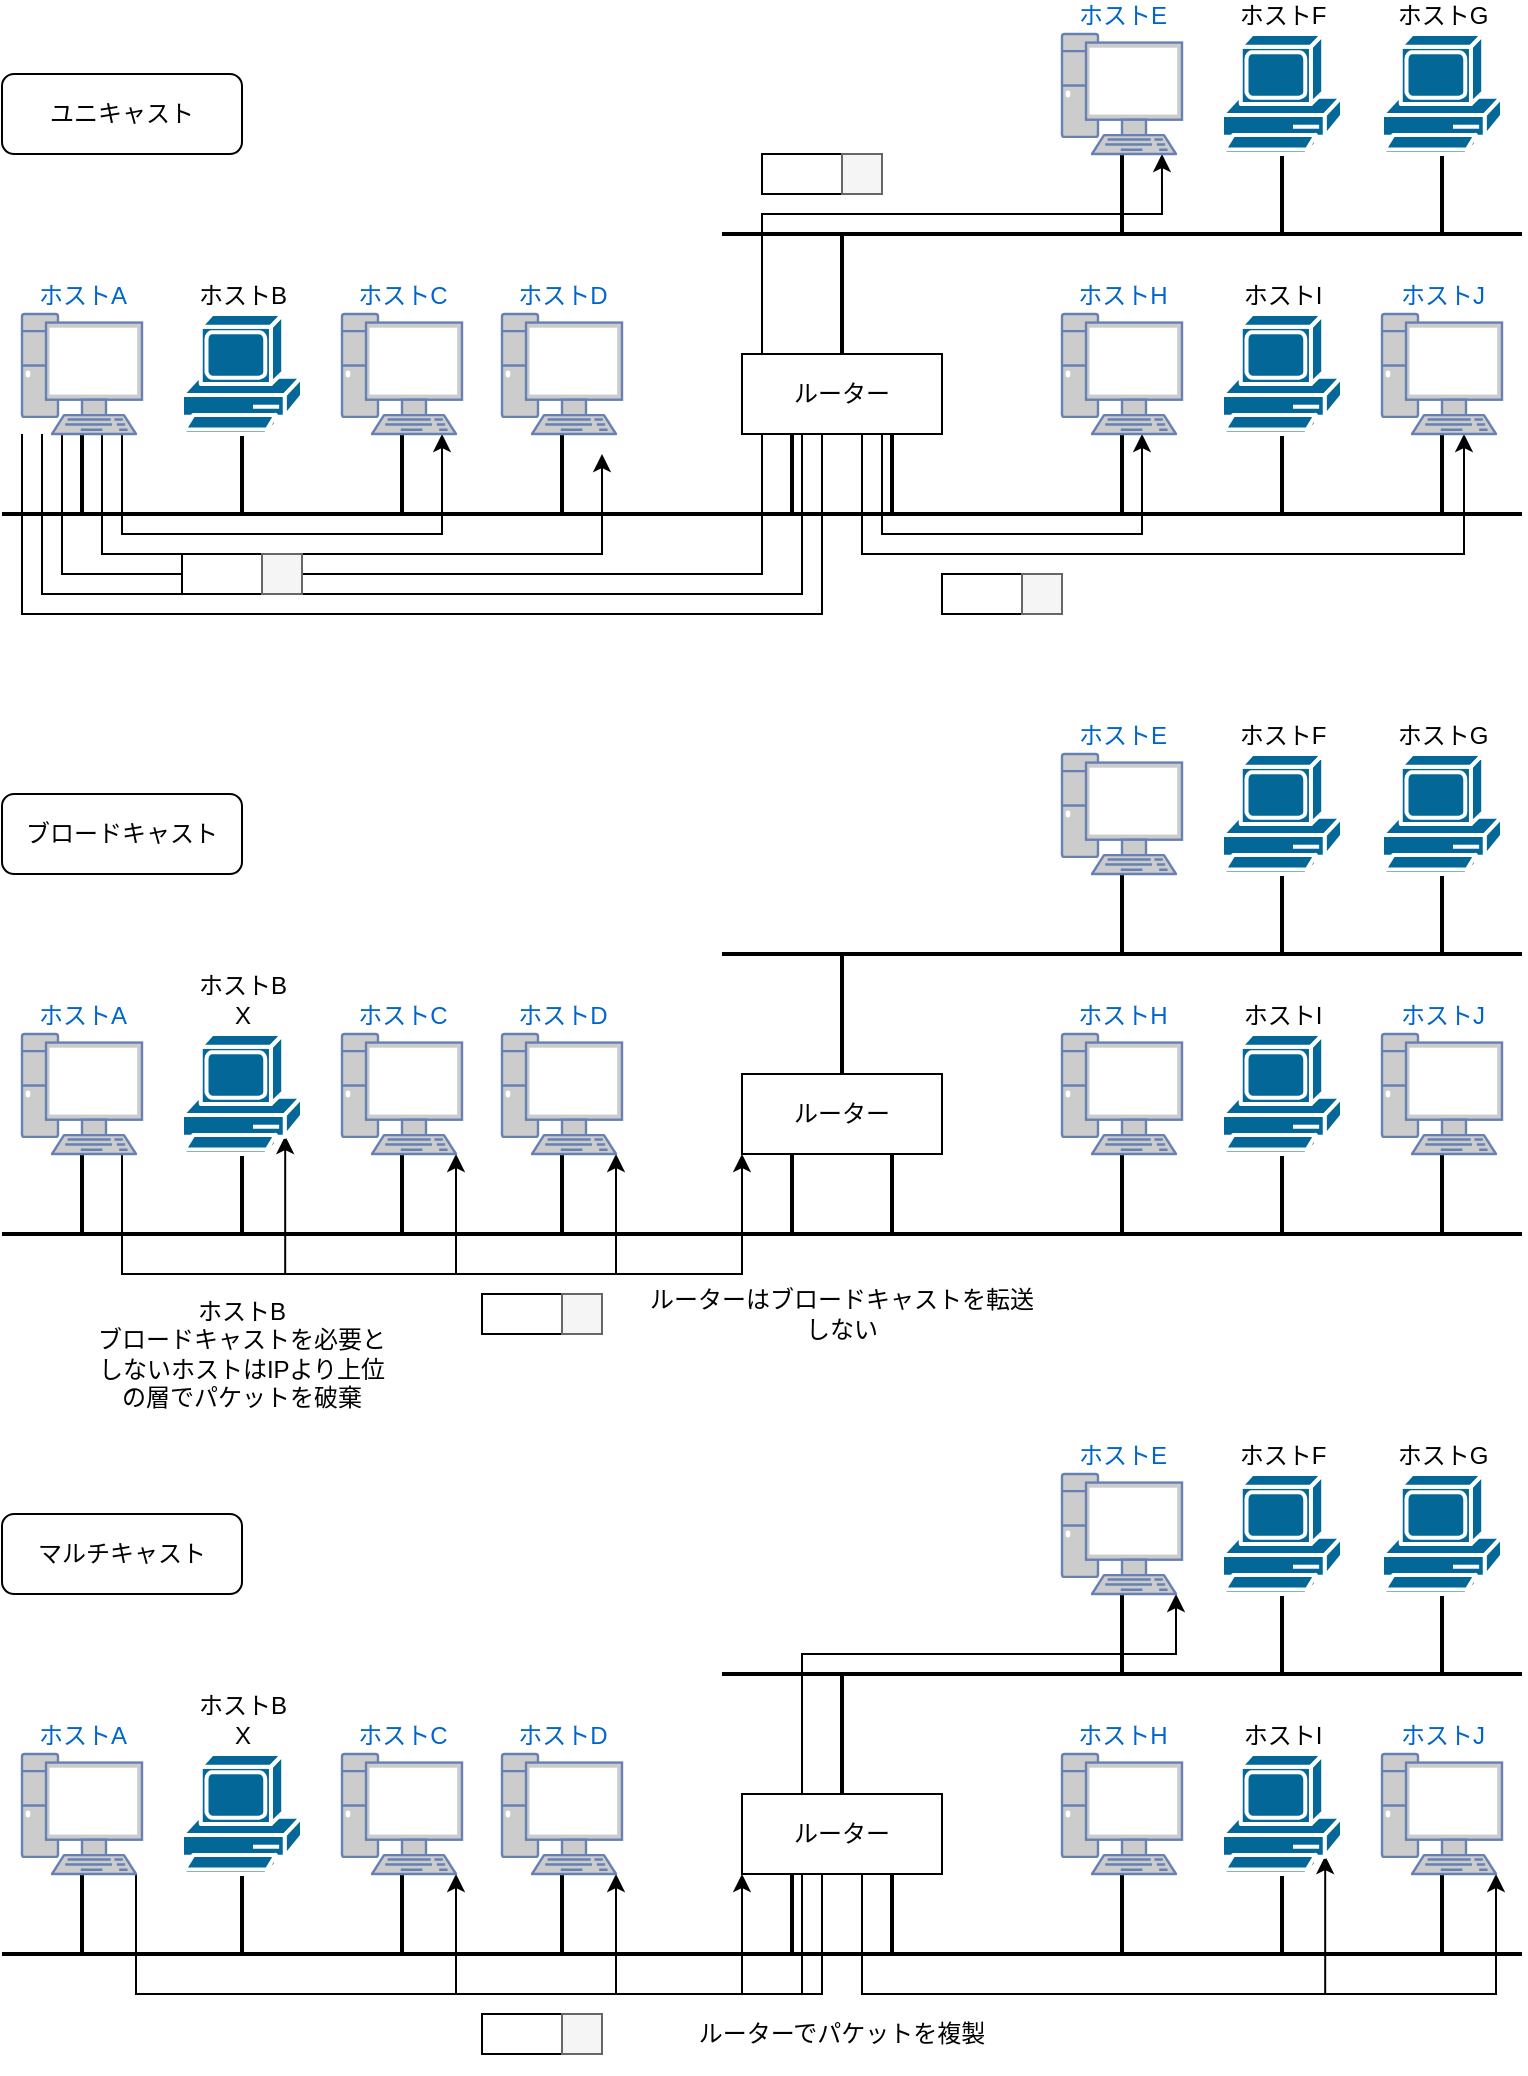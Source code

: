 <mxfile version="16.1.0" type="device"><diagram id="VZ5xB43mspB0rnahMoQN" name="Page-1"><mxGraphModel dx="920" dy="605" grid="1" gridSize="10" guides="1" tooltips="1" connect="1" arrows="1" fold="1" page="1" pageScale="1" pageWidth="827" pageHeight="1169" math="0" shadow="0"><root><mxCell id="0"/><mxCell id="1" parent="0"/><mxCell id="rOn6vTm1e1b_7T-3Bkf2-8" style="edgeStyle=orthogonalEdgeStyle;rounded=0;orthogonalLoop=1;jettySize=auto;html=1;strokeWidth=2;endArrow=none;endFill=0;" edge="1" parent="1" source="rOn6vTm1e1b_7T-3Bkf2-1"><mxGeometry relative="1" as="geometry"><mxPoint x="120" y="260" as="targetPoint"/></mxGeometry></mxCell><mxCell id="rOn6vTm1e1b_7T-3Bkf2-30" style="edgeStyle=orthogonalEdgeStyle;rounded=0;orthogonalLoop=1;jettySize=auto;html=1;exitX=0.95;exitY=1;exitDx=0;exitDy=0;exitPerimeter=0;endArrow=classic;endFill=1;strokeWidth=1;" edge="1" parent="1" source="rOn6vTm1e1b_7T-3Bkf2-1" target="rOn6vTm1e1b_7T-3Bkf2-3"><mxGeometry relative="1" as="geometry"><Array as="points"><mxPoint x="140" y="220"/><mxPoint x="140" y="270"/><mxPoint x="300" y="270"/></Array></mxGeometry></mxCell><mxCell id="rOn6vTm1e1b_7T-3Bkf2-33" style="edgeStyle=orthogonalEdgeStyle;rounded=0;orthogonalLoop=1;jettySize=auto;html=1;endArrow=classic;endFill=1;strokeWidth=1;" edge="1" parent="1" source="rOn6vTm1e1b_7T-3Bkf2-1"><mxGeometry relative="1" as="geometry"><mxPoint x="380" y="230" as="targetPoint"/><Array as="points"><mxPoint x="130" y="280"/><mxPoint x="380" y="280"/></Array></mxGeometry></mxCell><mxCell id="rOn6vTm1e1b_7T-3Bkf2-34" style="edgeStyle=orthogonalEdgeStyle;rounded=0;orthogonalLoop=1;jettySize=auto;html=1;endArrow=classic;endFill=1;strokeWidth=1;entryX=0.833;entryY=1;entryDx=0;entryDy=0;entryPerimeter=0;" edge="1" parent="1" source="rOn6vTm1e1b_7T-3Bkf2-1" target="rOn6vTm1e1b_7T-3Bkf2-17"><mxGeometry relative="1" as="geometry"><mxPoint x="660" y="90" as="targetPoint"/><Array as="points"><mxPoint x="110" y="290"/><mxPoint x="460" y="290"/><mxPoint x="460" y="110"/><mxPoint x="660" y="110"/></Array></mxGeometry></mxCell><mxCell id="rOn6vTm1e1b_7T-3Bkf2-35" style="edgeStyle=orthogonalEdgeStyle;rounded=0;orthogonalLoop=1;jettySize=auto;html=1;endArrow=classic;endFill=1;strokeWidth=1;" edge="1" parent="1" source="rOn6vTm1e1b_7T-3Bkf2-1" target="rOn6vTm1e1b_7T-3Bkf2-18"><mxGeometry relative="1" as="geometry"><mxPoint x="650" y="230" as="targetPoint"/><Array as="points"><mxPoint x="100" y="300"/><mxPoint x="480" y="300"/><mxPoint x="480" y="200"/><mxPoint x="520" y="200"/><mxPoint x="520" y="270"/><mxPoint x="650" y="270"/></Array></mxGeometry></mxCell><mxCell id="rOn6vTm1e1b_7T-3Bkf2-40" style="edgeStyle=orthogonalEdgeStyle;rounded=0;orthogonalLoop=1;jettySize=auto;html=1;endArrow=classic;endFill=1;strokeWidth=1;" edge="1" parent="1" source="rOn6vTm1e1b_7T-3Bkf2-1" target="rOn6vTm1e1b_7T-3Bkf2-16"><mxGeometry relative="1" as="geometry"><mxPoint x="810.667" y="230" as="targetPoint"/><Array as="points"><mxPoint x="90" y="310"/><mxPoint x="490" y="310"/><mxPoint x="490" y="200"/><mxPoint x="510" y="200"/><mxPoint x="510" y="280"/><mxPoint x="811" y="280"/></Array></mxGeometry></mxCell><mxCell id="rOn6vTm1e1b_7T-3Bkf2-1" value="ホストA" style="fontColor=#0066CC;verticalAlign=bottom;verticalLabelPosition=top;labelPosition=center;align=center;html=1;outlineConnect=0;fillColor=#CCCCCC;strokeColor=#6881B3;gradientColor=none;gradientDirection=north;strokeWidth=2;shape=mxgraph.networks.pc;horizontal=1;" vertex="1" parent="1"><mxGeometry x="90" y="160" width="60" height="60" as="geometry"/></mxCell><mxCell id="rOn6vTm1e1b_7T-3Bkf2-2" value="ユニキャスト" style="rounded=1;whiteSpace=wrap;html=1;" vertex="1" parent="1"><mxGeometry x="80" y="40" width="120" height="40" as="geometry"/></mxCell><mxCell id="rOn6vTm1e1b_7T-3Bkf2-10" style="edgeStyle=orthogonalEdgeStyle;rounded=0;orthogonalLoop=1;jettySize=auto;html=1;exitX=0.5;exitY=1;exitDx=0;exitDy=0;exitPerimeter=0;endArrow=none;endFill=0;strokeWidth=2;" edge="1" parent="1" source="rOn6vTm1e1b_7T-3Bkf2-3"><mxGeometry relative="1" as="geometry"><mxPoint x="280" y="260" as="targetPoint"/></mxGeometry></mxCell><mxCell id="rOn6vTm1e1b_7T-3Bkf2-3" value="ホストC" style="fontColor=#0066CC;verticalAlign=bottom;verticalLabelPosition=top;labelPosition=center;align=center;html=1;outlineConnect=0;fillColor=#CCCCCC;strokeColor=#6881B3;gradientColor=none;gradientDirection=north;strokeWidth=2;shape=mxgraph.networks.pc;horizontal=1;" vertex="1" parent="1"><mxGeometry x="250" y="160" width="60" height="60" as="geometry"/></mxCell><mxCell id="rOn6vTm1e1b_7T-3Bkf2-9" style="edgeStyle=orthogonalEdgeStyle;rounded=0;orthogonalLoop=1;jettySize=auto;html=1;endArrow=none;endFill=0;strokeWidth=2;" edge="1" parent="1" source="rOn6vTm1e1b_7T-3Bkf2-4"><mxGeometry relative="1" as="geometry"><mxPoint x="200" y="260" as="targetPoint"/></mxGeometry></mxCell><mxCell id="rOn6vTm1e1b_7T-3Bkf2-4" value="ホストB" style="shape=mxgraph.cisco.computers_and_peripherals.pc;html=1;pointerEvents=1;dashed=0;fillColor=#036897;strokeColor=#ffffff;strokeWidth=2;verticalLabelPosition=top;verticalAlign=bottom;align=center;outlineConnect=0;labelPosition=center;" vertex="1" parent="1"><mxGeometry x="170" y="160" width="60" height="60" as="geometry"/></mxCell><mxCell id="rOn6vTm1e1b_7T-3Bkf2-11" style="edgeStyle=orthogonalEdgeStyle;rounded=0;orthogonalLoop=1;jettySize=auto;html=1;endArrow=none;endFill=0;strokeWidth=2;" edge="1" parent="1" source="rOn6vTm1e1b_7T-3Bkf2-5"><mxGeometry relative="1" as="geometry"><mxPoint x="360" y="260" as="targetPoint"/></mxGeometry></mxCell><mxCell id="rOn6vTm1e1b_7T-3Bkf2-5" value="ホストD" style="fontColor=#0066CC;verticalAlign=bottom;verticalLabelPosition=top;labelPosition=center;align=center;html=1;outlineConnect=0;fillColor=#CCCCCC;strokeColor=#6881B3;gradientColor=none;gradientDirection=north;strokeWidth=2;shape=mxgraph.networks.pc;horizontal=1;" vertex="1" parent="1"><mxGeometry x="330" y="160" width="60" height="60" as="geometry"/></mxCell><mxCell id="rOn6vTm1e1b_7T-3Bkf2-14" style="edgeStyle=orthogonalEdgeStyle;rounded=0;orthogonalLoop=1;jettySize=auto;html=1;exitX=0.25;exitY=1;exitDx=0;exitDy=0;endArrow=none;endFill=0;strokeWidth=2;" edge="1" parent="1" source="rOn6vTm1e1b_7T-3Bkf2-6"><mxGeometry relative="1" as="geometry"><mxPoint x="475" y="260" as="targetPoint"/></mxGeometry></mxCell><mxCell id="rOn6vTm1e1b_7T-3Bkf2-15" style="edgeStyle=orthogonalEdgeStyle;rounded=0;orthogonalLoop=1;jettySize=auto;html=1;exitX=0.75;exitY=1;exitDx=0;exitDy=0;endArrow=none;endFill=0;strokeWidth=2;" edge="1" parent="1" source="rOn6vTm1e1b_7T-3Bkf2-6"><mxGeometry relative="1" as="geometry"><mxPoint x="525" y="260" as="targetPoint"/></mxGeometry></mxCell><mxCell id="rOn6vTm1e1b_7T-3Bkf2-115" style="edgeStyle=orthogonalEdgeStyle;rounded=0;orthogonalLoop=1;jettySize=auto;html=1;endArrow=none;endFill=0;strokeWidth=2;" edge="1" parent="1" source="rOn6vTm1e1b_7T-3Bkf2-6"><mxGeometry relative="1" as="geometry"><mxPoint x="500" y="120" as="targetPoint"/></mxGeometry></mxCell><mxCell id="rOn6vTm1e1b_7T-3Bkf2-6" value="ルーター" style="rounded=0;whiteSpace=wrap;html=1;" vertex="1" parent="1"><mxGeometry x="450" y="180" width="100" height="40" as="geometry"/></mxCell><mxCell id="rOn6vTm1e1b_7T-3Bkf2-7" value="" style="endArrow=none;html=1;rounded=0;strokeWidth=2;" edge="1" parent="1"><mxGeometry width="50" height="50" relative="1" as="geometry"><mxPoint x="80" y="260" as="sourcePoint"/><mxPoint x="840" y="260" as="targetPoint"/></mxGeometry></mxCell><mxCell id="rOn6vTm1e1b_7T-3Bkf2-27" style="edgeStyle=orthogonalEdgeStyle;rounded=0;orthogonalLoop=1;jettySize=auto;html=1;endArrow=none;endFill=0;strokeWidth=2;" edge="1" parent="1" source="rOn6vTm1e1b_7T-3Bkf2-16"><mxGeometry relative="1" as="geometry"><mxPoint x="800" y="260" as="targetPoint"/></mxGeometry></mxCell><mxCell id="rOn6vTm1e1b_7T-3Bkf2-16" value="ホストJ" style="fontColor=#0066CC;verticalAlign=bottom;verticalLabelPosition=top;labelPosition=center;align=center;html=1;outlineConnect=0;fillColor=#CCCCCC;strokeColor=#6881B3;gradientColor=none;gradientDirection=north;strokeWidth=2;shape=mxgraph.networks.pc;horizontal=1;" vertex="1" parent="1"><mxGeometry x="770" y="160" width="60" height="60" as="geometry"/></mxCell><mxCell id="rOn6vTm1e1b_7T-3Bkf2-24" style="edgeStyle=orthogonalEdgeStyle;rounded=0;orthogonalLoop=1;jettySize=auto;html=1;endArrow=none;endFill=0;strokeWidth=2;" edge="1" parent="1" source="rOn6vTm1e1b_7T-3Bkf2-17"><mxGeometry relative="1" as="geometry"><mxPoint x="640" y="120" as="targetPoint"/></mxGeometry></mxCell><mxCell id="rOn6vTm1e1b_7T-3Bkf2-17" value="ホストE" style="fontColor=#0066CC;verticalAlign=bottom;verticalLabelPosition=top;labelPosition=center;align=center;html=1;outlineConnect=0;fillColor=#CCCCCC;strokeColor=#6881B3;gradientColor=none;gradientDirection=north;strokeWidth=2;shape=mxgraph.networks.pc;horizontal=1;" vertex="1" parent="1"><mxGeometry x="610" y="20" width="60" height="60" as="geometry"/></mxCell><mxCell id="rOn6vTm1e1b_7T-3Bkf2-20" style="edgeStyle=orthogonalEdgeStyle;rounded=0;orthogonalLoop=1;jettySize=auto;html=1;endArrow=none;endFill=0;strokeWidth=2;" edge="1" parent="1" source="rOn6vTm1e1b_7T-3Bkf2-18"><mxGeometry relative="1" as="geometry"><mxPoint x="640" y="260" as="targetPoint"/></mxGeometry></mxCell><mxCell id="rOn6vTm1e1b_7T-3Bkf2-18" value="ホストH" style="fontColor=#0066CC;verticalAlign=bottom;verticalLabelPosition=top;labelPosition=center;align=center;html=1;outlineConnect=0;fillColor=#CCCCCC;strokeColor=#6881B3;gradientColor=none;gradientDirection=north;strokeWidth=2;shape=mxgraph.networks.pc;horizontal=1;" vertex="1" parent="1"><mxGeometry x="610" y="160" width="60" height="60" as="geometry"/></mxCell><mxCell id="rOn6vTm1e1b_7T-3Bkf2-21" style="edgeStyle=orthogonalEdgeStyle;rounded=0;orthogonalLoop=1;jettySize=auto;html=1;endArrow=none;endFill=0;strokeWidth=2;" edge="1" parent="1" source="rOn6vTm1e1b_7T-3Bkf2-19"><mxGeometry relative="1" as="geometry"><mxPoint x="720" y="260" as="targetPoint"/></mxGeometry></mxCell><mxCell id="rOn6vTm1e1b_7T-3Bkf2-19" value="ホストI" style="shape=mxgraph.cisco.computers_and_peripherals.pc;html=1;pointerEvents=1;dashed=0;fillColor=#036897;strokeColor=#ffffff;strokeWidth=2;verticalLabelPosition=top;verticalAlign=bottom;align=center;outlineConnect=0;labelPosition=center;" vertex="1" parent="1"><mxGeometry x="690" y="160" width="60" height="60" as="geometry"/></mxCell><mxCell id="rOn6vTm1e1b_7T-3Bkf2-23" value="" style="endArrow=none;html=1;rounded=0;strokeWidth=2;" edge="1" parent="1"><mxGeometry width="50" height="50" relative="1" as="geometry"><mxPoint x="440" y="120" as="sourcePoint"/><mxPoint x="840" y="120" as="targetPoint"/></mxGeometry></mxCell><mxCell id="rOn6vTm1e1b_7T-3Bkf2-28" style="edgeStyle=orthogonalEdgeStyle;rounded=0;orthogonalLoop=1;jettySize=auto;html=1;exitX=0.5;exitY=1;exitDx=0;exitDy=0;exitPerimeter=0;endArrow=none;endFill=0;strokeWidth=2;" edge="1" parent="1" source="rOn6vTm1e1b_7T-3Bkf2-25"><mxGeometry relative="1" as="geometry"><mxPoint x="800" y="120" as="targetPoint"/></mxGeometry></mxCell><mxCell id="rOn6vTm1e1b_7T-3Bkf2-25" value="ホストG" style="shape=mxgraph.cisco.computers_and_peripherals.pc;html=1;pointerEvents=1;dashed=0;fillColor=#036897;strokeColor=#ffffff;strokeWidth=2;verticalLabelPosition=top;verticalAlign=bottom;align=center;outlineConnect=0;labelPosition=center;" vertex="1" parent="1"><mxGeometry x="770" y="20" width="60" height="60" as="geometry"/></mxCell><mxCell id="rOn6vTm1e1b_7T-3Bkf2-29" style="edgeStyle=orthogonalEdgeStyle;rounded=0;orthogonalLoop=1;jettySize=auto;html=1;exitX=0.5;exitY=1;exitDx=0;exitDy=0;exitPerimeter=0;endArrow=none;endFill=0;strokeWidth=2;" edge="1" parent="1" source="rOn6vTm1e1b_7T-3Bkf2-26"><mxGeometry relative="1" as="geometry"><mxPoint x="720" y="120" as="targetPoint"/></mxGeometry></mxCell><mxCell id="rOn6vTm1e1b_7T-3Bkf2-26" value="ホストF" style="shape=mxgraph.cisco.computers_and_peripherals.pc;html=1;pointerEvents=1;dashed=0;fillColor=#036897;strokeColor=#ffffff;strokeWidth=2;verticalLabelPosition=top;verticalAlign=bottom;align=center;outlineConnect=0;labelPosition=center;" vertex="1" parent="1"><mxGeometry x="690" y="20" width="60" height="60" as="geometry"/></mxCell><mxCell id="rOn6vTm1e1b_7T-3Bkf2-31" value="" style="rounded=0;whiteSpace=wrap;html=1;" vertex="1" parent="1"><mxGeometry x="170" y="280" width="40" height="20" as="geometry"/></mxCell><mxCell id="rOn6vTm1e1b_7T-3Bkf2-32" value="" style="rounded=0;whiteSpace=wrap;html=1;fillColor=#f5f5f5;fontColor=#333333;strokeColor=#666666;" vertex="1" parent="1"><mxGeometry x="210" y="280" width="20" height="20" as="geometry"/></mxCell><mxCell id="rOn6vTm1e1b_7T-3Bkf2-36" value="" style="rounded=0;whiteSpace=wrap;html=1;" vertex="1" parent="1"><mxGeometry x="460" y="80" width="40" height="20" as="geometry"/></mxCell><mxCell id="rOn6vTm1e1b_7T-3Bkf2-37" value="" style="rounded=0;whiteSpace=wrap;html=1;fillColor=#f5f5f5;fontColor=#333333;strokeColor=#666666;" vertex="1" parent="1"><mxGeometry x="500" y="80" width="20" height="20" as="geometry"/></mxCell><mxCell id="rOn6vTm1e1b_7T-3Bkf2-38" value="" style="rounded=0;whiteSpace=wrap;html=1;" vertex="1" parent="1"><mxGeometry x="550" y="290" width="40" height="20" as="geometry"/></mxCell><mxCell id="rOn6vTm1e1b_7T-3Bkf2-39" value="" style="rounded=0;whiteSpace=wrap;html=1;fillColor=#f5f5f5;fontColor=#333333;strokeColor=#666666;" vertex="1" parent="1"><mxGeometry x="590" y="290" width="20" height="20" as="geometry"/></mxCell><mxCell id="rOn6vTm1e1b_7T-3Bkf2-78" style="edgeStyle=orthogonalEdgeStyle;rounded=0;orthogonalLoop=1;jettySize=auto;html=1;strokeWidth=2;endArrow=none;endFill=0;" edge="1" source="rOn6vTm1e1b_7T-3Bkf2-84" parent="1"><mxGeometry relative="1" as="geometry"><mxPoint x="120" y="620" as="targetPoint"/></mxGeometry></mxCell><mxCell id="rOn6vTm1e1b_7T-3Bkf2-80" style="edgeStyle=orthogonalEdgeStyle;rounded=0;orthogonalLoop=1;jettySize=auto;html=1;endArrow=classic;endFill=1;strokeWidth=1;entryX=0.95;entryY=1;entryDx=0;entryDy=0;entryPerimeter=0;" edge="1" source="rOn6vTm1e1b_7T-3Bkf2-84" parent="1" target="rOn6vTm1e1b_7T-3Bkf2-91"><mxGeometry relative="1" as="geometry"><mxPoint x="380" y="590" as="targetPoint"/><Array as="points"><mxPoint x="140" y="640"/><mxPoint x="387" y="640"/></Array></mxGeometry></mxCell><mxCell id="rOn6vTm1e1b_7T-3Bkf2-120" style="edgeStyle=orthogonalEdgeStyle;rounded=0;orthogonalLoop=1;jettySize=auto;html=1;entryX=0.86;entryY=0.85;entryDx=0;entryDy=0;entryPerimeter=0;endArrow=classic;endFill=1;strokeWidth=1;" edge="1" parent="1" target="rOn6vTm1e1b_7T-3Bkf2-89"><mxGeometry relative="1" as="geometry"><mxPoint x="140" y="580" as="sourcePoint"/><Array as="points"><mxPoint x="140" y="640"/><mxPoint x="222" y="640"/></Array></mxGeometry></mxCell><mxCell id="rOn6vTm1e1b_7T-3Bkf2-122" style="edgeStyle=orthogonalEdgeStyle;rounded=0;orthogonalLoop=1;jettySize=auto;html=1;entryX=0.95;entryY=1;entryDx=0;entryDy=0;entryPerimeter=0;endArrow=classic;endFill=1;strokeWidth=1;" edge="1" parent="1" source="rOn6vTm1e1b_7T-3Bkf2-84" target="rOn6vTm1e1b_7T-3Bkf2-87"><mxGeometry relative="1" as="geometry"><Array as="points"><mxPoint x="140" y="640"/><mxPoint x="307" y="640"/></Array></mxGeometry></mxCell><mxCell id="rOn6vTm1e1b_7T-3Bkf2-123" style="edgeStyle=orthogonalEdgeStyle;rounded=0;orthogonalLoop=1;jettySize=auto;html=1;exitX=0.95;exitY=1;exitDx=0;exitDy=0;exitPerimeter=0;entryX=0;entryY=1;entryDx=0;entryDy=0;endArrow=classic;endFill=1;strokeWidth=1;" edge="1" parent="1" source="rOn6vTm1e1b_7T-3Bkf2-84" target="rOn6vTm1e1b_7T-3Bkf2-94"><mxGeometry relative="1" as="geometry"><Array as="points"><mxPoint x="140" y="580"/><mxPoint x="140" y="640"/><mxPoint x="450" y="640"/></Array></mxGeometry></mxCell><mxCell id="rOn6vTm1e1b_7T-3Bkf2-84" value="ホストA" style="fontColor=#0066CC;verticalAlign=bottom;verticalLabelPosition=top;labelPosition=center;align=center;html=1;outlineConnect=0;fillColor=#CCCCCC;strokeColor=#6881B3;gradientColor=none;gradientDirection=north;strokeWidth=2;shape=mxgraph.networks.pc;horizontal=1;" vertex="1" parent="1"><mxGeometry x="90" y="520" width="60" height="60" as="geometry"/></mxCell><mxCell id="rOn6vTm1e1b_7T-3Bkf2-85" value="ブロードキャスト" style="rounded=1;whiteSpace=wrap;html=1;" vertex="1" parent="1"><mxGeometry x="80" y="400" width="120" height="40" as="geometry"/></mxCell><mxCell id="rOn6vTm1e1b_7T-3Bkf2-86" style="edgeStyle=orthogonalEdgeStyle;rounded=0;orthogonalLoop=1;jettySize=auto;html=1;exitX=0.5;exitY=1;exitDx=0;exitDy=0;exitPerimeter=0;endArrow=none;endFill=0;strokeWidth=2;" edge="1" source="rOn6vTm1e1b_7T-3Bkf2-87" parent="1"><mxGeometry relative="1" as="geometry"><mxPoint x="280" y="620" as="targetPoint"/></mxGeometry></mxCell><mxCell id="rOn6vTm1e1b_7T-3Bkf2-87" value="ホストC" style="fontColor=#0066CC;verticalAlign=bottom;verticalLabelPosition=top;labelPosition=center;align=center;html=1;outlineConnect=0;fillColor=#CCCCCC;strokeColor=#6881B3;gradientColor=none;gradientDirection=north;strokeWidth=2;shape=mxgraph.networks.pc;horizontal=1;" vertex="1" parent="1"><mxGeometry x="250" y="520" width="60" height="60" as="geometry"/></mxCell><mxCell id="rOn6vTm1e1b_7T-3Bkf2-88" style="edgeStyle=orthogonalEdgeStyle;rounded=0;orthogonalLoop=1;jettySize=auto;html=1;endArrow=none;endFill=0;strokeWidth=2;" edge="1" source="rOn6vTm1e1b_7T-3Bkf2-89" parent="1"><mxGeometry relative="1" as="geometry"><mxPoint x="200" y="620" as="targetPoint"/></mxGeometry></mxCell><mxCell id="rOn6vTm1e1b_7T-3Bkf2-89" value="ホストB&lt;br&gt;X" style="shape=mxgraph.cisco.computers_and_peripherals.pc;html=1;pointerEvents=1;dashed=0;fillColor=#036897;strokeColor=#ffffff;strokeWidth=2;verticalLabelPosition=top;verticalAlign=bottom;align=center;outlineConnect=0;labelPosition=center;" vertex="1" parent="1"><mxGeometry x="170" y="520" width="60" height="60" as="geometry"/></mxCell><mxCell id="rOn6vTm1e1b_7T-3Bkf2-90" style="edgeStyle=orthogonalEdgeStyle;rounded=0;orthogonalLoop=1;jettySize=auto;html=1;endArrow=none;endFill=0;strokeWidth=2;" edge="1" source="rOn6vTm1e1b_7T-3Bkf2-91" parent="1"><mxGeometry relative="1" as="geometry"><mxPoint x="360" y="620" as="targetPoint"/></mxGeometry></mxCell><mxCell id="rOn6vTm1e1b_7T-3Bkf2-91" value="ホストD" style="fontColor=#0066CC;verticalAlign=bottom;verticalLabelPosition=top;labelPosition=center;align=center;html=1;outlineConnect=0;fillColor=#CCCCCC;strokeColor=#6881B3;gradientColor=none;gradientDirection=north;strokeWidth=2;shape=mxgraph.networks.pc;horizontal=1;" vertex="1" parent="1"><mxGeometry x="330" y="520" width="60" height="60" as="geometry"/></mxCell><mxCell id="rOn6vTm1e1b_7T-3Bkf2-92" style="edgeStyle=orthogonalEdgeStyle;rounded=0;orthogonalLoop=1;jettySize=auto;html=1;exitX=0.25;exitY=1;exitDx=0;exitDy=0;endArrow=none;endFill=0;strokeWidth=2;" edge="1" source="rOn6vTm1e1b_7T-3Bkf2-94" parent="1"><mxGeometry relative="1" as="geometry"><mxPoint x="475" y="620" as="targetPoint"/></mxGeometry></mxCell><mxCell id="rOn6vTm1e1b_7T-3Bkf2-93" style="edgeStyle=orthogonalEdgeStyle;rounded=0;orthogonalLoop=1;jettySize=auto;html=1;exitX=0.75;exitY=1;exitDx=0;exitDy=0;endArrow=none;endFill=0;strokeWidth=2;" edge="1" source="rOn6vTm1e1b_7T-3Bkf2-94" parent="1"><mxGeometry relative="1" as="geometry"><mxPoint x="525" y="620" as="targetPoint"/></mxGeometry></mxCell><mxCell id="rOn6vTm1e1b_7T-3Bkf2-116" style="edgeStyle=orthogonalEdgeStyle;rounded=0;orthogonalLoop=1;jettySize=auto;html=1;endArrow=none;endFill=0;strokeWidth=2;" edge="1" parent="1" source="rOn6vTm1e1b_7T-3Bkf2-94"><mxGeometry relative="1" as="geometry"><mxPoint x="500" y="480" as="targetPoint"/></mxGeometry></mxCell><mxCell id="rOn6vTm1e1b_7T-3Bkf2-94" value="ルーター" style="rounded=0;whiteSpace=wrap;html=1;" vertex="1" parent="1"><mxGeometry x="450" y="540" width="100" height="40" as="geometry"/></mxCell><mxCell id="rOn6vTm1e1b_7T-3Bkf2-95" value="" style="endArrow=none;html=1;rounded=0;strokeWidth=2;" edge="1" parent="1"><mxGeometry width="50" height="50" relative="1" as="geometry"><mxPoint x="80" y="620" as="sourcePoint"/><mxPoint x="840" y="620" as="targetPoint"/></mxGeometry></mxCell><mxCell id="rOn6vTm1e1b_7T-3Bkf2-96" style="edgeStyle=orthogonalEdgeStyle;rounded=0;orthogonalLoop=1;jettySize=auto;html=1;endArrow=none;endFill=0;strokeWidth=2;" edge="1" source="rOn6vTm1e1b_7T-3Bkf2-97" parent="1"><mxGeometry relative="1" as="geometry"><mxPoint x="800" y="620" as="targetPoint"/></mxGeometry></mxCell><mxCell id="rOn6vTm1e1b_7T-3Bkf2-97" value="ホストJ" style="fontColor=#0066CC;verticalAlign=bottom;verticalLabelPosition=top;labelPosition=center;align=center;html=1;outlineConnect=0;fillColor=#CCCCCC;strokeColor=#6881B3;gradientColor=none;gradientDirection=north;strokeWidth=2;shape=mxgraph.networks.pc;horizontal=1;" vertex="1" parent="1"><mxGeometry x="770" y="520" width="60" height="60" as="geometry"/></mxCell><mxCell id="rOn6vTm1e1b_7T-3Bkf2-98" style="edgeStyle=orthogonalEdgeStyle;rounded=0;orthogonalLoop=1;jettySize=auto;html=1;endArrow=none;endFill=0;strokeWidth=2;" edge="1" source="rOn6vTm1e1b_7T-3Bkf2-99" parent="1"><mxGeometry relative="1" as="geometry"><mxPoint x="640" y="480" as="targetPoint"/></mxGeometry></mxCell><mxCell id="rOn6vTm1e1b_7T-3Bkf2-99" value="ホストE" style="fontColor=#0066CC;verticalAlign=bottom;verticalLabelPosition=top;labelPosition=center;align=center;html=1;outlineConnect=0;fillColor=#CCCCCC;strokeColor=#6881B3;gradientColor=none;gradientDirection=north;strokeWidth=2;shape=mxgraph.networks.pc;horizontal=1;" vertex="1" parent="1"><mxGeometry x="610" y="380" width="60" height="60" as="geometry"/></mxCell><mxCell id="rOn6vTm1e1b_7T-3Bkf2-100" style="edgeStyle=orthogonalEdgeStyle;rounded=0;orthogonalLoop=1;jettySize=auto;html=1;endArrow=none;endFill=0;strokeWidth=2;" edge="1" source="rOn6vTm1e1b_7T-3Bkf2-101" parent="1"><mxGeometry relative="1" as="geometry"><mxPoint x="640" y="620" as="targetPoint"/></mxGeometry></mxCell><mxCell id="rOn6vTm1e1b_7T-3Bkf2-101" value="ホストH" style="fontColor=#0066CC;verticalAlign=bottom;verticalLabelPosition=top;labelPosition=center;align=center;html=1;outlineConnect=0;fillColor=#CCCCCC;strokeColor=#6881B3;gradientColor=none;gradientDirection=north;strokeWidth=2;shape=mxgraph.networks.pc;horizontal=1;" vertex="1" parent="1"><mxGeometry x="610" y="520" width="60" height="60" as="geometry"/></mxCell><mxCell id="rOn6vTm1e1b_7T-3Bkf2-102" style="edgeStyle=orthogonalEdgeStyle;rounded=0;orthogonalLoop=1;jettySize=auto;html=1;endArrow=none;endFill=0;strokeWidth=2;" edge="1" source="rOn6vTm1e1b_7T-3Bkf2-103" parent="1"><mxGeometry relative="1" as="geometry"><mxPoint x="720" y="620" as="targetPoint"/></mxGeometry></mxCell><mxCell id="rOn6vTm1e1b_7T-3Bkf2-103" value="ホストI" style="shape=mxgraph.cisco.computers_and_peripherals.pc;html=1;pointerEvents=1;dashed=0;fillColor=#036897;strokeColor=#ffffff;strokeWidth=2;verticalLabelPosition=top;verticalAlign=bottom;align=center;outlineConnect=0;labelPosition=center;" vertex="1" parent="1"><mxGeometry x="690" y="520" width="60" height="60" as="geometry"/></mxCell><mxCell id="rOn6vTm1e1b_7T-3Bkf2-104" value="" style="endArrow=none;html=1;rounded=0;strokeWidth=2;" edge="1" parent="1"><mxGeometry width="50" height="50" relative="1" as="geometry"><mxPoint x="440" y="480" as="sourcePoint"/><mxPoint x="840" y="480" as="targetPoint"/></mxGeometry></mxCell><mxCell id="rOn6vTm1e1b_7T-3Bkf2-105" style="edgeStyle=orthogonalEdgeStyle;rounded=0;orthogonalLoop=1;jettySize=auto;html=1;exitX=0.5;exitY=1;exitDx=0;exitDy=0;exitPerimeter=0;endArrow=none;endFill=0;strokeWidth=2;" edge="1" source="rOn6vTm1e1b_7T-3Bkf2-106" parent="1"><mxGeometry relative="1" as="geometry"><mxPoint x="800" y="480" as="targetPoint"/></mxGeometry></mxCell><mxCell id="rOn6vTm1e1b_7T-3Bkf2-106" value="ホストG" style="shape=mxgraph.cisco.computers_and_peripherals.pc;html=1;pointerEvents=1;dashed=0;fillColor=#036897;strokeColor=#ffffff;strokeWidth=2;verticalLabelPosition=top;verticalAlign=bottom;align=center;outlineConnect=0;labelPosition=center;" vertex="1" parent="1"><mxGeometry x="770" y="380" width="60" height="60" as="geometry"/></mxCell><mxCell id="rOn6vTm1e1b_7T-3Bkf2-107" style="edgeStyle=orthogonalEdgeStyle;rounded=0;orthogonalLoop=1;jettySize=auto;html=1;exitX=0.5;exitY=1;exitDx=0;exitDy=0;exitPerimeter=0;endArrow=none;endFill=0;strokeWidth=2;" edge="1" source="rOn6vTm1e1b_7T-3Bkf2-108" parent="1"><mxGeometry relative="1" as="geometry"><mxPoint x="720" y="480" as="targetPoint"/></mxGeometry></mxCell><mxCell id="rOn6vTm1e1b_7T-3Bkf2-108" value="ホストF" style="shape=mxgraph.cisco.computers_and_peripherals.pc;html=1;pointerEvents=1;dashed=0;fillColor=#036897;strokeColor=#ffffff;strokeWidth=2;verticalLabelPosition=top;verticalAlign=bottom;align=center;outlineConnect=0;labelPosition=center;" vertex="1" parent="1"><mxGeometry x="690" y="380" width="60" height="60" as="geometry"/></mxCell><mxCell id="rOn6vTm1e1b_7T-3Bkf2-109" value="" style="rounded=0;whiteSpace=wrap;html=1;" vertex="1" parent="1"><mxGeometry x="320" y="650" width="40" height="20" as="geometry"/></mxCell><mxCell id="rOn6vTm1e1b_7T-3Bkf2-110" value="" style="rounded=0;whiteSpace=wrap;html=1;fillColor=#f5f5f5;fontColor=#333333;strokeColor=#666666;" vertex="1" parent="1"><mxGeometry x="360" y="650" width="20" height="20" as="geometry"/></mxCell><mxCell id="rOn6vTm1e1b_7T-3Bkf2-125" value="ホストB&lt;br&gt;ブロードキャストを必要と&lt;br&gt;しないホストはIPより上位&lt;br&gt;の層でパケットを破棄" style="text;html=1;strokeColor=none;fillColor=none;align=center;verticalAlign=middle;whiteSpace=wrap;rounded=0;" vertex="1" parent="1"><mxGeometry x="120" y="640" width="160" height="80" as="geometry"/></mxCell><mxCell id="rOn6vTm1e1b_7T-3Bkf2-126" value="ルーターはブロードキャストを転送しない" style="text;html=1;strokeColor=none;fillColor=none;align=center;verticalAlign=middle;whiteSpace=wrap;rounded=0;" vertex="1" parent="1"><mxGeometry x="400" y="640" width="200" height="40" as="geometry"/></mxCell><mxCell id="rOn6vTm1e1b_7T-3Bkf2-127" style="edgeStyle=orthogonalEdgeStyle;rounded=0;orthogonalLoop=1;jettySize=auto;html=1;strokeWidth=2;endArrow=none;endFill=0;" edge="1" source="rOn6vTm1e1b_7T-3Bkf2-132" parent="1"><mxGeometry relative="1" as="geometry"><mxPoint x="120" y="980" as="targetPoint"/></mxGeometry></mxCell><mxCell id="rOn6vTm1e1b_7T-3Bkf2-128" style="edgeStyle=orthogonalEdgeStyle;rounded=0;orthogonalLoop=1;jettySize=auto;html=1;endArrow=classic;endFill=1;strokeWidth=1;entryX=0.95;entryY=1;entryDx=0;entryDy=0;entryPerimeter=0;exitX=0.95;exitY=1;exitDx=0;exitDy=0;exitPerimeter=0;" edge="1" source="rOn6vTm1e1b_7T-3Bkf2-132" target="rOn6vTm1e1b_7T-3Bkf2-139" parent="1"><mxGeometry relative="1" as="geometry"><mxPoint x="380" y="950" as="targetPoint"/><Array as="points"><mxPoint x="147" y="1000"/><mxPoint x="387" y="1000"/></Array></mxGeometry></mxCell><mxCell id="rOn6vTm1e1b_7T-3Bkf2-130" style="edgeStyle=orthogonalEdgeStyle;rounded=0;orthogonalLoop=1;jettySize=auto;html=1;entryX=0.95;entryY=1;entryDx=0;entryDy=0;entryPerimeter=0;endArrow=classic;endFill=1;strokeWidth=1;exitX=0.95;exitY=1;exitDx=0;exitDy=0;exitPerimeter=0;" edge="1" source="rOn6vTm1e1b_7T-3Bkf2-132" target="rOn6vTm1e1b_7T-3Bkf2-135" parent="1"><mxGeometry relative="1" as="geometry"><Array as="points"><mxPoint x="147" y="1000"/><mxPoint x="307" y="1000"/></Array></mxGeometry></mxCell><mxCell id="rOn6vTm1e1b_7T-3Bkf2-131" style="edgeStyle=orthogonalEdgeStyle;rounded=0;orthogonalLoop=1;jettySize=auto;html=1;exitX=0.95;exitY=1;exitDx=0;exitDy=0;exitPerimeter=0;entryX=0;entryY=1;entryDx=0;entryDy=0;endArrow=classic;endFill=1;strokeWidth=1;" edge="1" source="rOn6vTm1e1b_7T-3Bkf2-132" target="rOn6vTm1e1b_7T-3Bkf2-143" parent="1"><mxGeometry relative="1" as="geometry"><Array as="points"><mxPoint x="147" y="1000"/><mxPoint x="450" y="1000"/></Array></mxGeometry></mxCell><mxCell id="rOn6vTm1e1b_7T-3Bkf2-162" style="edgeStyle=orthogonalEdgeStyle;rounded=0;orthogonalLoop=1;jettySize=auto;html=1;exitX=0.95;exitY=1;exitDx=0;exitDy=0;exitPerimeter=0;entryX=0.95;entryY=1;entryDx=0;entryDy=0;entryPerimeter=0;endArrow=classic;endFill=1;strokeWidth=1;" edge="1" parent="1" source="rOn6vTm1e1b_7T-3Bkf2-132" target="rOn6vTm1e1b_7T-3Bkf2-148"><mxGeometry relative="1" as="geometry"><Array as="points"><mxPoint x="147" y="1000"/><mxPoint x="480" y="1000"/><mxPoint x="480" y="830"/><mxPoint x="667" y="830"/></Array></mxGeometry></mxCell><mxCell id="rOn6vTm1e1b_7T-3Bkf2-163" style="edgeStyle=orthogonalEdgeStyle;rounded=0;orthogonalLoop=1;jettySize=auto;html=1;exitX=0.95;exitY=1;exitDx=0;exitDy=0;exitPerimeter=0;entryX=0.86;entryY=0.85;entryDx=0;entryDy=0;entryPerimeter=0;endArrow=classic;endFill=1;strokeWidth=1;" edge="1" parent="1" source="rOn6vTm1e1b_7T-3Bkf2-132" target="rOn6vTm1e1b_7T-3Bkf2-152"><mxGeometry relative="1" as="geometry"><Array as="points"><mxPoint x="147" y="1000"/><mxPoint x="490" y="1000"/><mxPoint x="490" y="920"/><mxPoint x="510" y="920"/><mxPoint x="510" y="1000"/><mxPoint x="742" y="1000"/></Array></mxGeometry></mxCell><mxCell id="rOn6vTm1e1b_7T-3Bkf2-164" style="edgeStyle=orthogonalEdgeStyle;rounded=0;orthogonalLoop=1;jettySize=auto;html=1;exitX=0.95;exitY=1;exitDx=0;exitDy=0;exitPerimeter=0;entryX=0.95;entryY=1;entryDx=0;entryDy=0;entryPerimeter=0;endArrow=classic;endFill=1;strokeWidth=1;" edge="1" parent="1" source="rOn6vTm1e1b_7T-3Bkf2-132" target="rOn6vTm1e1b_7T-3Bkf2-146"><mxGeometry relative="1" as="geometry"><Array as="points"><mxPoint x="147" y="1000"/><mxPoint x="490" y="1000"/><mxPoint x="490" y="920"/><mxPoint x="510" y="920"/><mxPoint x="510" y="1000"/><mxPoint x="827" y="1000"/></Array></mxGeometry></mxCell><mxCell id="rOn6vTm1e1b_7T-3Bkf2-132" value="ホストA" style="fontColor=#0066CC;verticalAlign=bottom;verticalLabelPosition=top;labelPosition=center;align=center;html=1;outlineConnect=0;fillColor=#CCCCCC;strokeColor=#6881B3;gradientColor=none;gradientDirection=north;strokeWidth=2;shape=mxgraph.networks.pc;horizontal=1;" vertex="1" parent="1"><mxGeometry x="90" y="880" width="60" height="60" as="geometry"/></mxCell><mxCell id="rOn6vTm1e1b_7T-3Bkf2-133" value="マルチキャスト" style="rounded=1;whiteSpace=wrap;html=1;" vertex="1" parent="1"><mxGeometry x="80" y="760" width="120" height="40" as="geometry"/></mxCell><mxCell id="rOn6vTm1e1b_7T-3Bkf2-134" style="edgeStyle=orthogonalEdgeStyle;rounded=0;orthogonalLoop=1;jettySize=auto;html=1;exitX=0.5;exitY=1;exitDx=0;exitDy=0;exitPerimeter=0;endArrow=none;endFill=0;strokeWidth=2;" edge="1" source="rOn6vTm1e1b_7T-3Bkf2-135" parent="1"><mxGeometry relative="1" as="geometry"><mxPoint x="280" y="980" as="targetPoint"/></mxGeometry></mxCell><mxCell id="rOn6vTm1e1b_7T-3Bkf2-135" value="ホストC" style="fontColor=#0066CC;verticalAlign=bottom;verticalLabelPosition=top;labelPosition=center;align=center;html=1;outlineConnect=0;fillColor=#CCCCCC;strokeColor=#6881B3;gradientColor=none;gradientDirection=north;strokeWidth=2;shape=mxgraph.networks.pc;horizontal=1;" vertex="1" parent="1"><mxGeometry x="250" y="880" width="60" height="60" as="geometry"/></mxCell><mxCell id="rOn6vTm1e1b_7T-3Bkf2-136" style="edgeStyle=orthogonalEdgeStyle;rounded=0;orthogonalLoop=1;jettySize=auto;html=1;endArrow=none;endFill=0;strokeWidth=2;" edge="1" source="rOn6vTm1e1b_7T-3Bkf2-137" parent="1"><mxGeometry relative="1" as="geometry"><mxPoint x="200" y="980" as="targetPoint"/></mxGeometry></mxCell><mxCell id="rOn6vTm1e1b_7T-3Bkf2-137" value="ホストB&lt;br&gt;X" style="shape=mxgraph.cisco.computers_and_peripherals.pc;html=1;pointerEvents=1;dashed=0;fillColor=#036897;strokeColor=#ffffff;strokeWidth=2;verticalLabelPosition=top;verticalAlign=bottom;align=center;outlineConnect=0;labelPosition=center;" vertex="1" parent="1"><mxGeometry x="170" y="880" width="60" height="60" as="geometry"/></mxCell><mxCell id="rOn6vTm1e1b_7T-3Bkf2-138" style="edgeStyle=orthogonalEdgeStyle;rounded=0;orthogonalLoop=1;jettySize=auto;html=1;endArrow=none;endFill=0;strokeWidth=2;" edge="1" source="rOn6vTm1e1b_7T-3Bkf2-139" parent="1"><mxGeometry relative="1" as="geometry"><mxPoint x="360" y="980" as="targetPoint"/></mxGeometry></mxCell><mxCell id="rOn6vTm1e1b_7T-3Bkf2-139" value="ホストD" style="fontColor=#0066CC;verticalAlign=bottom;verticalLabelPosition=top;labelPosition=center;align=center;html=1;outlineConnect=0;fillColor=#CCCCCC;strokeColor=#6881B3;gradientColor=none;gradientDirection=north;strokeWidth=2;shape=mxgraph.networks.pc;horizontal=1;" vertex="1" parent="1"><mxGeometry x="330" y="880" width="60" height="60" as="geometry"/></mxCell><mxCell id="rOn6vTm1e1b_7T-3Bkf2-140" style="edgeStyle=orthogonalEdgeStyle;rounded=0;orthogonalLoop=1;jettySize=auto;html=1;exitX=0.25;exitY=1;exitDx=0;exitDy=0;endArrow=none;endFill=0;strokeWidth=2;" edge="1" source="rOn6vTm1e1b_7T-3Bkf2-143" parent="1"><mxGeometry relative="1" as="geometry"><mxPoint x="475" y="980" as="targetPoint"/></mxGeometry></mxCell><mxCell id="rOn6vTm1e1b_7T-3Bkf2-141" style="edgeStyle=orthogonalEdgeStyle;rounded=0;orthogonalLoop=1;jettySize=auto;html=1;exitX=0.75;exitY=1;exitDx=0;exitDy=0;endArrow=none;endFill=0;strokeWidth=2;" edge="1" source="rOn6vTm1e1b_7T-3Bkf2-143" parent="1"><mxGeometry relative="1" as="geometry"><mxPoint x="525" y="980" as="targetPoint"/></mxGeometry></mxCell><mxCell id="rOn6vTm1e1b_7T-3Bkf2-142" style="edgeStyle=orthogonalEdgeStyle;rounded=0;orthogonalLoop=1;jettySize=auto;html=1;endArrow=none;endFill=0;strokeWidth=2;" edge="1" source="rOn6vTm1e1b_7T-3Bkf2-143" parent="1"><mxGeometry relative="1" as="geometry"><mxPoint x="500" y="840" as="targetPoint"/></mxGeometry></mxCell><mxCell id="rOn6vTm1e1b_7T-3Bkf2-143" value="ルーター" style="rounded=0;whiteSpace=wrap;html=1;" vertex="1" parent="1"><mxGeometry x="450" y="900" width="100" height="40" as="geometry"/></mxCell><mxCell id="rOn6vTm1e1b_7T-3Bkf2-144" value="" style="endArrow=none;html=1;rounded=0;strokeWidth=2;" edge="1" parent="1"><mxGeometry width="50" height="50" relative="1" as="geometry"><mxPoint x="80" y="980" as="sourcePoint"/><mxPoint x="840" y="980" as="targetPoint"/></mxGeometry></mxCell><mxCell id="rOn6vTm1e1b_7T-3Bkf2-145" style="edgeStyle=orthogonalEdgeStyle;rounded=0;orthogonalLoop=1;jettySize=auto;html=1;endArrow=none;endFill=0;strokeWidth=2;" edge="1" source="rOn6vTm1e1b_7T-3Bkf2-146" parent="1"><mxGeometry relative="1" as="geometry"><mxPoint x="800" y="980" as="targetPoint"/></mxGeometry></mxCell><mxCell id="rOn6vTm1e1b_7T-3Bkf2-146" value="ホストJ" style="fontColor=#0066CC;verticalAlign=bottom;verticalLabelPosition=top;labelPosition=center;align=center;html=1;outlineConnect=0;fillColor=#CCCCCC;strokeColor=#6881B3;gradientColor=none;gradientDirection=north;strokeWidth=2;shape=mxgraph.networks.pc;horizontal=1;" vertex="1" parent="1"><mxGeometry x="770" y="880" width="60" height="60" as="geometry"/></mxCell><mxCell id="rOn6vTm1e1b_7T-3Bkf2-147" style="edgeStyle=orthogonalEdgeStyle;rounded=0;orthogonalLoop=1;jettySize=auto;html=1;endArrow=none;endFill=0;strokeWidth=2;" edge="1" source="rOn6vTm1e1b_7T-3Bkf2-148" parent="1"><mxGeometry relative="1" as="geometry"><mxPoint x="640" y="840" as="targetPoint"/></mxGeometry></mxCell><mxCell id="rOn6vTm1e1b_7T-3Bkf2-148" value="ホストE" style="fontColor=#0066CC;verticalAlign=bottom;verticalLabelPosition=top;labelPosition=center;align=center;html=1;outlineConnect=0;fillColor=#CCCCCC;strokeColor=#6881B3;gradientColor=none;gradientDirection=north;strokeWidth=2;shape=mxgraph.networks.pc;horizontal=1;" vertex="1" parent="1"><mxGeometry x="610" y="740" width="60" height="60" as="geometry"/></mxCell><mxCell id="rOn6vTm1e1b_7T-3Bkf2-149" style="edgeStyle=orthogonalEdgeStyle;rounded=0;orthogonalLoop=1;jettySize=auto;html=1;endArrow=none;endFill=0;strokeWidth=2;" edge="1" source="rOn6vTm1e1b_7T-3Bkf2-150" parent="1"><mxGeometry relative="1" as="geometry"><mxPoint x="640" y="980" as="targetPoint"/></mxGeometry></mxCell><mxCell id="rOn6vTm1e1b_7T-3Bkf2-150" value="ホストH" style="fontColor=#0066CC;verticalAlign=bottom;verticalLabelPosition=top;labelPosition=center;align=center;html=1;outlineConnect=0;fillColor=#CCCCCC;strokeColor=#6881B3;gradientColor=none;gradientDirection=north;strokeWidth=2;shape=mxgraph.networks.pc;horizontal=1;" vertex="1" parent="1"><mxGeometry x="610" y="880" width="60" height="60" as="geometry"/></mxCell><mxCell id="rOn6vTm1e1b_7T-3Bkf2-151" style="edgeStyle=orthogonalEdgeStyle;rounded=0;orthogonalLoop=1;jettySize=auto;html=1;endArrow=none;endFill=0;strokeWidth=2;" edge="1" source="rOn6vTm1e1b_7T-3Bkf2-152" parent="1"><mxGeometry relative="1" as="geometry"><mxPoint x="720" y="980" as="targetPoint"/></mxGeometry></mxCell><mxCell id="rOn6vTm1e1b_7T-3Bkf2-152" value="ホストI" style="shape=mxgraph.cisco.computers_and_peripherals.pc;html=1;pointerEvents=1;dashed=0;fillColor=#036897;strokeColor=#ffffff;strokeWidth=2;verticalLabelPosition=top;verticalAlign=bottom;align=center;outlineConnect=0;labelPosition=center;" vertex="1" parent="1"><mxGeometry x="690" y="880" width="60" height="60" as="geometry"/></mxCell><mxCell id="rOn6vTm1e1b_7T-3Bkf2-153" value="" style="endArrow=none;html=1;rounded=0;strokeWidth=2;" edge="1" parent="1"><mxGeometry width="50" height="50" relative="1" as="geometry"><mxPoint x="440" y="840" as="sourcePoint"/><mxPoint x="840" y="840" as="targetPoint"/></mxGeometry></mxCell><mxCell id="rOn6vTm1e1b_7T-3Bkf2-154" style="edgeStyle=orthogonalEdgeStyle;rounded=0;orthogonalLoop=1;jettySize=auto;html=1;exitX=0.5;exitY=1;exitDx=0;exitDy=0;exitPerimeter=0;endArrow=none;endFill=0;strokeWidth=2;" edge="1" source="rOn6vTm1e1b_7T-3Bkf2-155" parent="1"><mxGeometry relative="1" as="geometry"><mxPoint x="800" y="840" as="targetPoint"/></mxGeometry></mxCell><mxCell id="rOn6vTm1e1b_7T-3Bkf2-155" value="ホストG" style="shape=mxgraph.cisco.computers_and_peripherals.pc;html=1;pointerEvents=1;dashed=0;fillColor=#036897;strokeColor=#ffffff;strokeWidth=2;verticalLabelPosition=top;verticalAlign=bottom;align=center;outlineConnect=0;labelPosition=center;" vertex="1" parent="1"><mxGeometry x="770" y="740" width="60" height="60" as="geometry"/></mxCell><mxCell id="rOn6vTm1e1b_7T-3Bkf2-156" style="edgeStyle=orthogonalEdgeStyle;rounded=0;orthogonalLoop=1;jettySize=auto;html=1;exitX=0.5;exitY=1;exitDx=0;exitDy=0;exitPerimeter=0;endArrow=none;endFill=0;strokeWidth=2;" edge="1" source="rOn6vTm1e1b_7T-3Bkf2-157" parent="1"><mxGeometry relative="1" as="geometry"><mxPoint x="720" y="840" as="targetPoint"/></mxGeometry></mxCell><mxCell id="rOn6vTm1e1b_7T-3Bkf2-157" value="ホストF" style="shape=mxgraph.cisco.computers_and_peripherals.pc;html=1;pointerEvents=1;dashed=0;fillColor=#036897;strokeColor=#ffffff;strokeWidth=2;verticalLabelPosition=top;verticalAlign=bottom;align=center;outlineConnect=0;labelPosition=center;" vertex="1" parent="1"><mxGeometry x="690" y="740" width="60" height="60" as="geometry"/></mxCell><mxCell id="rOn6vTm1e1b_7T-3Bkf2-158" value="" style="rounded=0;whiteSpace=wrap;html=1;" vertex="1" parent="1"><mxGeometry x="320" y="1010" width="40" height="20" as="geometry"/></mxCell><mxCell id="rOn6vTm1e1b_7T-3Bkf2-159" value="" style="rounded=0;whiteSpace=wrap;html=1;fillColor=#f5f5f5;fontColor=#333333;strokeColor=#666666;" vertex="1" parent="1"><mxGeometry x="360" y="1010" width="20" height="20" as="geometry"/></mxCell><mxCell id="rOn6vTm1e1b_7T-3Bkf2-165" value="ルーターでパケットを複製" style="text;html=1;strokeColor=none;fillColor=none;align=center;verticalAlign=middle;whiteSpace=wrap;rounded=0;" vertex="1" parent="1"><mxGeometry x="400" y="1000" width="200" height="40" as="geometry"/></mxCell></root></mxGraphModel></diagram></mxfile>
